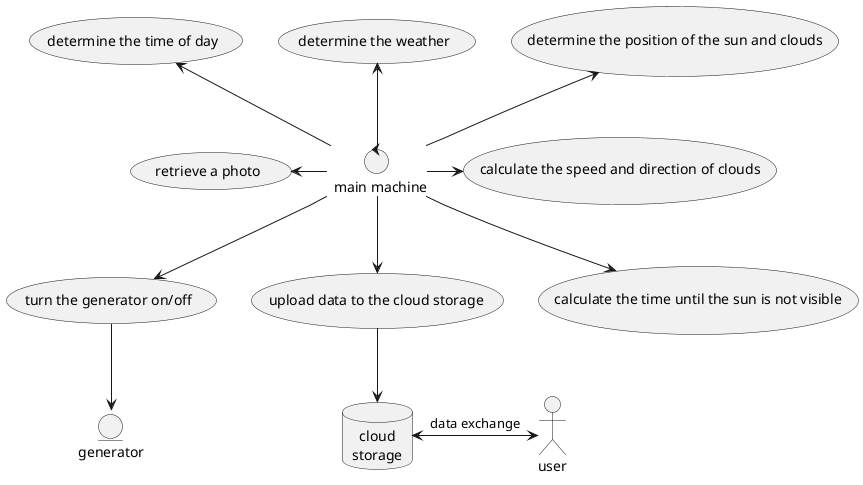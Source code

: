 @startuml

control "  main machine" as pc
entity "generator" as generator
actor "user" as user
database "  cloud\nstorage" as cloudStorage

(retrieve a photo) <- pc
(determine the time of day) <-- pc
(determine the weather) <-- pc
(determine the position of the sun and clouds) <-- pc
pc -> (calculate the speed and direction of clouds)
pc --> (turn the generator on/off)
pc --> (upload data to the cloud storage)
pc --> (calculate the time until the sun is not visible)

(turn the generator on/off) --> generator

(upload data to the cloud storage) --> cloudStorage
cloudStorage <-> user :data exchange

@enduml
